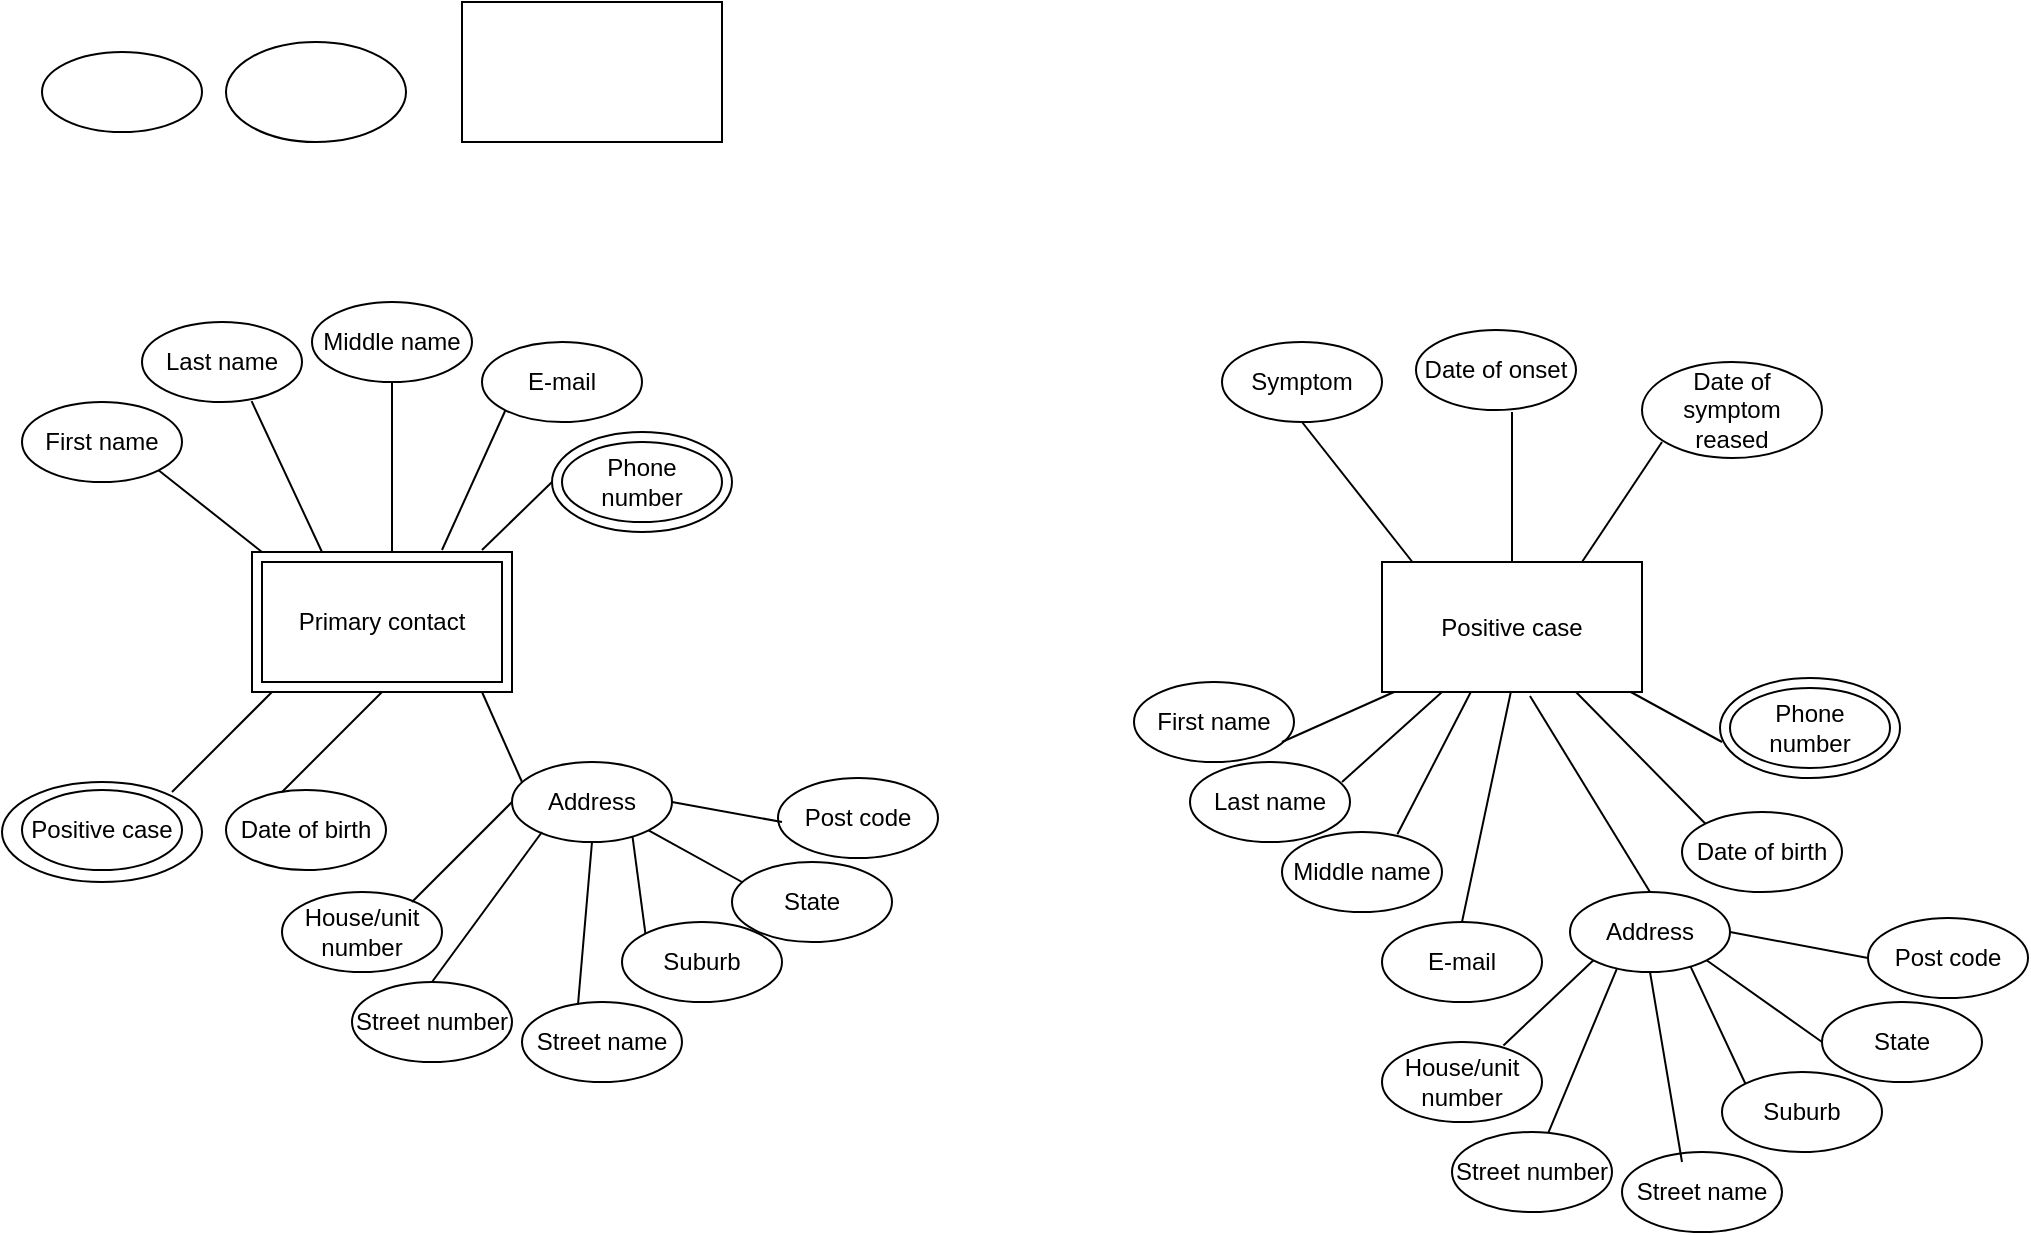 <mxfile version="14.9.8" type="github">
  <diagram id="R2lEEEUBdFMjLlhIrx00" name="Page-1">
    <mxGraphModel dx="1383" dy="1812" grid="1" gridSize="10" guides="1" tooltips="1" connect="1" arrows="1" fold="1" page="1" pageScale="1" pageWidth="1100" pageHeight="850" math="0" shadow="0" extFonts="Permanent Marker^https://fonts.googleapis.com/css?family=Permanent+Marker">
      <root>
        <mxCell id="0" />
        <mxCell id="1" parent="0" />
        <mxCell id="YlgnMmfE0ZR5ilOv5xmK-1" value="Primary contact" style="rounded=0;whiteSpace=wrap;html=1;" vertex="1" parent="1">
          <mxGeometry x="360" y="270" width="120" height="60" as="geometry" />
        </mxCell>
        <mxCell id="YlgnMmfE0ZR5ilOv5xmK-2" value="" style="rounded=0;whiteSpace=wrap;html=1;fillColor=none;" vertex="1" parent="1">
          <mxGeometry x="355" y="265" width="130" height="70" as="geometry" />
        </mxCell>
        <mxCell id="YlgnMmfE0ZR5ilOv5xmK-4" value="" style="endArrow=none;html=1;entryX=1;entryY=1;entryDx=0;entryDy=0;" edge="1" parent="1" target="YlgnMmfE0ZR5ilOv5xmK-8">
          <mxGeometry width="50" height="50" relative="1" as="geometry">
            <mxPoint x="360" y="265" as="sourcePoint" />
            <mxPoint x="365" y="230" as="targetPoint" />
          </mxGeometry>
        </mxCell>
        <mxCell id="YlgnMmfE0ZR5ilOv5xmK-5" value="" style="endArrow=none;html=1;entryX=0.685;entryY=0.99;entryDx=0;entryDy=0;entryPerimeter=0;" edge="1" parent="1" target="YlgnMmfE0ZR5ilOv5xmK-13">
          <mxGeometry width="50" height="50" relative="1" as="geometry">
            <mxPoint x="390" y="265" as="sourcePoint" />
            <mxPoint x="395" y="230" as="targetPoint" />
          </mxGeometry>
        </mxCell>
        <mxCell id="YlgnMmfE0ZR5ilOv5xmK-6" value="" style="endArrow=none;html=1;entryX=0;entryY=1;entryDx=0;entryDy=0;" edge="1" parent="1" target="YlgnMmfE0ZR5ilOv5xmK-15">
          <mxGeometry width="50" height="50" relative="1" as="geometry">
            <mxPoint x="450" y="264" as="sourcePoint" />
            <mxPoint x="455" y="214" as="targetPoint" />
          </mxGeometry>
        </mxCell>
        <mxCell id="YlgnMmfE0ZR5ilOv5xmK-7" value="" style="endArrow=none;html=1;entryX=0;entryY=0.5;entryDx=0;entryDy=0;" edge="1" parent="1" target="YlgnMmfE0ZR5ilOv5xmK-16">
          <mxGeometry width="50" height="50" relative="1" as="geometry">
            <mxPoint x="470" y="264" as="sourcePoint" />
            <mxPoint x="480" y="224" as="targetPoint" />
          </mxGeometry>
        </mxCell>
        <mxCell id="YlgnMmfE0ZR5ilOv5xmK-8" value="First name" style="ellipse;whiteSpace=wrap;html=1;fillColor=none;gradientColor=none;" vertex="1" parent="1">
          <mxGeometry x="240" y="190" width="80" height="40" as="geometry" />
        </mxCell>
        <mxCell id="YlgnMmfE0ZR5ilOv5xmK-9" value="" style="endArrow=none;html=1;entryX=0.5;entryY=1;entryDx=0;entryDy=0;" edge="1" parent="1" target="YlgnMmfE0ZR5ilOv5xmK-14">
          <mxGeometry width="50" height="50" relative="1" as="geometry">
            <mxPoint x="425" y="265" as="sourcePoint" />
            <mxPoint x="430" y="230" as="targetPoint" />
          </mxGeometry>
        </mxCell>
        <mxCell id="YlgnMmfE0ZR5ilOv5xmK-11" value="Phone number" style="ellipse;whiteSpace=wrap;html=1;fillColor=none;gradientColor=none;" vertex="1" parent="1">
          <mxGeometry x="510" y="210" width="80" height="40" as="geometry" />
        </mxCell>
        <mxCell id="YlgnMmfE0ZR5ilOv5xmK-13" value="Last name" style="ellipse;whiteSpace=wrap;html=1;fillColor=none;gradientColor=none;" vertex="1" parent="1">
          <mxGeometry x="300" y="150" width="80" height="40" as="geometry" />
        </mxCell>
        <mxCell id="YlgnMmfE0ZR5ilOv5xmK-14" value="Middle name" style="ellipse;whiteSpace=wrap;html=1;fillColor=none;gradientColor=none;" vertex="1" parent="1">
          <mxGeometry x="385" y="140" width="80" height="40" as="geometry" />
        </mxCell>
        <mxCell id="YlgnMmfE0ZR5ilOv5xmK-15" value="E-mail" style="ellipse;whiteSpace=wrap;html=1;fillColor=none;gradientColor=none;" vertex="1" parent="1">
          <mxGeometry x="470" y="160" width="80" height="40" as="geometry" />
        </mxCell>
        <mxCell id="YlgnMmfE0ZR5ilOv5xmK-16" value="" style="ellipse;whiteSpace=wrap;html=1;fillColor=none;gradientColor=none;" vertex="1" parent="1">
          <mxGeometry x="505" y="205" width="90" height="50" as="geometry" />
        </mxCell>
        <mxCell id="YlgnMmfE0ZR5ilOv5xmK-17" value="" style="endArrow=none;html=1;" edge="1" parent="1">
          <mxGeometry width="50" height="50" relative="1" as="geometry">
            <mxPoint x="315" y="385" as="sourcePoint" />
            <mxPoint x="365" y="335" as="targetPoint" />
          </mxGeometry>
        </mxCell>
        <mxCell id="YlgnMmfE0ZR5ilOv5xmK-18" value="" style="endArrow=none;html=1;" edge="1" parent="1">
          <mxGeometry width="50" height="50" relative="1" as="geometry">
            <mxPoint x="370" y="385" as="sourcePoint" />
            <mxPoint x="420" y="335" as="targetPoint" />
          </mxGeometry>
        </mxCell>
        <mxCell id="YlgnMmfE0ZR5ilOv5xmK-20" value="" style="endArrow=none;html=1;" edge="1" parent="1">
          <mxGeometry width="50" height="50" relative="1" as="geometry">
            <mxPoint x="490" y="380" as="sourcePoint" />
            <mxPoint x="470" y="335" as="targetPoint" />
          </mxGeometry>
        </mxCell>
        <mxCell id="YlgnMmfE0ZR5ilOv5xmK-21" value="" style="endArrow=none;html=1;exitX=0.5;exitY=0;exitDx=0;exitDy=0;" edge="1" parent="1" source="YlgnMmfE0ZR5ilOv5xmK-35">
          <mxGeometry width="50" height="50" relative="1" as="geometry">
            <mxPoint x="470" y="455" as="sourcePoint" />
            <mxPoint x="500" y="405" as="targetPoint" />
          </mxGeometry>
        </mxCell>
        <mxCell id="YlgnMmfE0ZR5ilOv5xmK-22" value="" style="endArrow=none;html=1;entryX=1;entryY=1;entryDx=0;entryDy=0;" edge="1" parent="1" target="YlgnMmfE0ZR5ilOv5xmK-32">
          <mxGeometry width="50" height="50" relative="1" as="geometry">
            <mxPoint x="600" y="430" as="sourcePoint" />
            <mxPoint x="595" y="380" as="targetPoint" />
          </mxGeometry>
        </mxCell>
        <mxCell id="YlgnMmfE0ZR5ilOv5xmK-23" value="" style="endArrow=none;html=1;" edge="1" parent="1">
          <mxGeometry width="50" height="50" relative="1" as="geometry">
            <mxPoint x="435" y="440" as="sourcePoint" />
            <mxPoint x="485" y="390" as="targetPoint" />
          </mxGeometry>
        </mxCell>
        <mxCell id="YlgnMmfE0ZR5ilOv5xmK-24" value="" style="endArrow=none;html=1;entryX=1;entryY=0.5;entryDx=0;entryDy=0;" edge="1" parent="1" target="YlgnMmfE0ZR5ilOv5xmK-32">
          <mxGeometry width="50" height="50" relative="1" as="geometry">
            <mxPoint x="620" y="400" as="sourcePoint" />
            <mxPoint x="610" y="400" as="targetPoint" />
          </mxGeometry>
        </mxCell>
        <mxCell id="YlgnMmfE0ZR5ilOv5xmK-25" value="" style="endArrow=none;html=1;entryX=0.753;entryY=0.93;entryDx=0;entryDy=0;entryPerimeter=0;exitX=0;exitY=0;exitDx=0;exitDy=0;" edge="1" parent="1" source="YlgnMmfE0ZR5ilOv5xmK-37" target="YlgnMmfE0ZR5ilOv5xmK-32">
          <mxGeometry width="50" height="50" relative="1" as="geometry">
            <mxPoint x="555" y="450" as="sourcePoint" />
            <mxPoint x="555" y="400" as="targetPoint" />
          </mxGeometry>
        </mxCell>
        <mxCell id="YlgnMmfE0ZR5ilOv5xmK-26" value="" style="endArrow=none;html=1;entryX=0.5;entryY=1;entryDx=0;entryDy=0;exitX=0.35;exitY=0.03;exitDx=0;exitDy=0;exitPerimeter=0;" edge="1" parent="1" source="YlgnMmfE0ZR5ilOv5xmK-36" target="YlgnMmfE0ZR5ilOv5xmK-32">
          <mxGeometry width="50" height="50" relative="1" as="geometry">
            <mxPoint x="510" y="460" as="sourcePoint" />
            <mxPoint x="535" y="410" as="targetPoint" />
          </mxGeometry>
        </mxCell>
        <mxCell id="YlgnMmfE0ZR5ilOv5xmK-28" value="" style="ellipse;whiteSpace=wrap;html=1;fillColor=none;gradientColor=none;" vertex="1" parent="1">
          <mxGeometry x="250" y="15" width="80" height="40" as="geometry" />
        </mxCell>
        <mxCell id="YlgnMmfE0ZR5ilOv5xmK-29" value="" style="ellipse;whiteSpace=wrap;html=1;fillColor=none;gradientColor=none;" vertex="1" parent="1">
          <mxGeometry x="230" y="380" width="100" height="50" as="geometry" />
        </mxCell>
        <mxCell id="YlgnMmfE0ZR5ilOv5xmK-30" style="edgeStyle=orthogonalEdgeStyle;rounded=0;orthogonalLoop=1;jettySize=auto;html=1;exitX=0.5;exitY=1;exitDx=0;exitDy=0;" edge="1" parent="1" source="YlgnMmfE0ZR5ilOv5xmK-29" target="YlgnMmfE0ZR5ilOv5xmK-29">
          <mxGeometry relative="1" as="geometry" />
        </mxCell>
        <mxCell id="YlgnMmfE0ZR5ilOv5xmK-32" value="Address" style="ellipse;whiteSpace=wrap;html=1;fillColor=none;gradientColor=none;" vertex="1" parent="1">
          <mxGeometry x="485" y="370" width="80" height="40" as="geometry" />
        </mxCell>
        <mxCell id="YlgnMmfE0ZR5ilOv5xmK-33" value="Date of birth" style="ellipse;whiteSpace=wrap;html=1;fillColor=none;gradientColor=none;" vertex="1" parent="1">
          <mxGeometry x="342" y="384" width="80" height="40" as="geometry" />
        </mxCell>
        <mxCell id="YlgnMmfE0ZR5ilOv5xmK-34" value="House/unit number" style="ellipse;whiteSpace=wrap;html=1;fillColor=none;gradientColor=none;" vertex="1" parent="1">
          <mxGeometry x="370" y="435" width="80" height="40" as="geometry" />
        </mxCell>
        <mxCell id="YlgnMmfE0ZR5ilOv5xmK-35" value="Street number" style="ellipse;whiteSpace=wrap;html=1;fillColor=none;gradientColor=none;" vertex="1" parent="1">
          <mxGeometry x="405" y="480" width="80" height="40" as="geometry" />
        </mxCell>
        <mxCell id="YlgnMmfE0ZR5ilOv5xmK-36" value="Street name" style="ellipse;whiteSpace=wrap;html=1;fillColor=none;gradientColor=none;" vertex="1" parent="1">
          <mxGeometry x="490" y="490" width="80" height="40" as="geometry" />
        </mxCell>
        <mxCell id="YlgnMmfE0ZR5ilOv5xmK-37" value="Suburb" style="ellipse;whiteSpace=wrap;html=1;fillColor=none;gradientColor=none;" vertex="1" parent="1">
          <mxGeometry x="540" y="450" width="80" height="40" as="geometry" />
        </mxCell>
        <mxCell id="YlgnMmfE0ZR5ilOv5xmK-38" value="State" style="ellipse;whiteSpace=wrap;html=1;fillColor=none;gradientColor=none;" vertex="1" parent="1">
          <mxGeometry x="595" y="420" width="80" height="40" as="geometry" />
        </mxCell>
        <mxCell id="YlgnMmfE0ZR5ilOv5xmK-39" value="Post code" style="ellipse;whiteSpace=wrap;html=1;fillColor=none;gradientColor=none;" vertex="1" parent="1">
          <mxGeometry x="618" y="378" width="80" height="40" as="geometry" />
        </mxCell>
        <mxCell id="YlgnMmfE0ZR5ilOv5xmK-40" value="Positive case" style="ellipse;whiteSpace=wrap;html=1;fillColor=none;gradientColor=none;" vertex="1" parent="1">
          <mxGeometry x="240" y="384" width="80" height="40" as="geometry" />
        </mxCell>
        <mxCell id="YlgnMmfE0ZR5ilOv5xmK-41" value="" style="ellipse;whiteSpace=wrap;html=1;fillColor=none;gradientColor=none;" vertex="1" parent="1">
          <mxGeometry x="342" y="10" width="90" height="50" as="geometry" />
        </mxCell>
        <mxCell id="YlgnMmfE0ZR5ilOv5xmK-42" value="" style="rounded=0;whiteSpace=wrap;html=1;fillColor=none;" vertex="1" parent="1">
          <mxGeometry x="460" y="-10" width="130" height="70" as="geometry" />
        </mxCell>
        <mxCell id="YlgnMmfE0ZR5ilOv5xmK-43" value="Positive case" style="rounded=0;whiteSpace=wrap;html=1;fillColor=none;" vertex="1" parent="1">
          <mxGeometry x="920" y="270" width="130" height="65" as="geometry" />
        </mxCell>
        <mxCell id="YlgnMmfE0ZR5ilOv5xmK-44" value="" style="endArrow=none;html=1;entryX=0.5;entryY=1;entryDx=0;entryDy=0;" edge="1" parent="1" target="YlgnMmfE0ZR5ilOv5xmK-47">
          <mxGeometry width="50" height="50" relative="1" as="geometry">
            <mxPoint x="935.2" y="270" as="sourcePoint" />
            <mxPoint x="900" y="194.6" as="targetPoint" />
          </mxGeometry>
        </mxCell>
        <mxCell id="YlgnMmfE0ZR5ilOv5xmK-45" value="" style="endArrow=none;html=1;exitX=0.5;exitY=0;exitDx=0;exitDy=0;" edge="1" parent="1" source="YlgnMmfE0ZR5ilOv5xmK-43">
          <mxGeometry width="50" height="50" relative="1" as="geometry">
            <mxPoint x="995.2" y="270" as="sourcePoint" />
            <mxPoint x="985" y="195" as="targetPoint" />
          </mxGeometry>
        </mxCell>
        <mxCell id="YlgnMmfE0ZR5ilOv5xmK-46" value="" style="endArrow=none;html=1;" edge="1" parent="1">
          <mxGeometry width="50" height="50" relative="1" as="geometry">
            <mxPoint x="1020" y="270" as="sourcePoint" />
            <mxPoint x="1060" y="210" as="targetPoint" />
          </mxGeometry>
        </mxCell>
        <mxCell id="YlgnMmfE0ZR5ilOv5xmK-47" value="Symptom" style="ellipse;whiteSpace=wrap;html=1;fillColor=none;gradientColor=none;" vertex="1" parent="1">
          <mxGeometry x="840" y="160" width="80" height="40" as="geometry" />
        </mxCell>
        <mxCell id="YlgnMmfE0ZR5ilOv5xmK-48" value="Date of onset" style="ellipse;whiteSpace=wrap;html=1;fillColor=none;gradientColor=none;" vertex="1" parent="1">
          <mxGeometry x="937" y="154" width="80" height="40" as="geometry" />
        </mxCell>
        <mxCell id="YlgnMmfE0ZR5ilOv5xmK-49" value="Date of symptom reased" style="ellipse;whiteSpace=wrap;html=1;fillColor=none;gradientColor=none;" vertex="1" parent="1">
          <mxGeometry x="1050" y="170" width="90" height="48" as="geometry" />
        </mxCell>
        <mxCell id="YlgnMmfE0ZR5ilOv5xmK-50" value="" style="endArrow=none;html=1;exitX=0.5;exitY=0;exitDx=0;exitDy=0;" edge="1" parent="1" source="YlgnMmfE0ZR5ilOv5xmK-61">
          <mxGeometry width="50" height="50" relative="1" as="geometry">
            <mxPoint x="980" y="410" as="sourcePoint" />
            <mxPoint x="984.41" y="335.0" as="targetPoint" />
          </mxGeometry>
        </mxCell>
        <mxCell id="YlgnMmfE0ZR5ilOv5xmK-51" value="" style="endArrow=none;html=1;" edge="1" parent="1">
          <mxGeometry width="50" height="50" relative="1" as="geometry">
            <mxPoint x="870" y="360" as="sourcePoint" />
            <mxPoint x="926.0" y="335" as="targetPoint" />
          </mxGeometry>
        </mxCell>
        <mxCell id="YlgnMmfE0ZR5ilOv5xmK-52" value="" style="endArrow=none;html=1;" edge="1" parent="1">
          <mxGeometry width="50" height="50" relative="1" as="geometry">
            <mxPoint x="900" y="380" as="sourcePoint" />
            <mxPoint x="950.0" y="335" as="targetPoint" />
          </mxGeometry>
        </mxCell>
        <mxCell id="YlgnMmfE0ZR5ilOv5xmK-53" value="" style="endArrow=none;html=1;exitX=0.5;exitY=0;exitDx=0;exitDy=0;" edge="1" parent="1" source="YlgnMmfE0ZR5ilOv5xmK-78">
          <mxGeometry width="50" height="50" relative="1" as="geometry">
            <mxPoint x="1030" y="460" as="sourcePoint" />
            <mxPoint x="994" y="337" as="targetPoint" />
          </mxGeometry>
        </mxCell>
        <mxCell id="YlgnMmfE0ZR5ilOv5xmK-54" value="" style="endArrow=none;html=1;exitX=0;exitY=0;exitDx=0;exitDy=0;" edge="1" parent="1" source="YlgnMmfE0ZR5ilOv5xmK-63">
          <mxGeometry width="50" height="50" relative="1" as="geometry">
            <mxPoint x="1040" y="410" as="sourcePoint" />
            <mxPoint x="1017.0" y="335" as="targetPoint" />
          </mxGeometry>
        </mxCell>
        <mxCell id="YlgnMmfE0ZR5ilOv5xmK-55" value="" style="endArrow=none;html=1;" edge="1" parent="1">
          <mxGeometry width="50" height="50" relative="1" as="geometry">
            <mxPoint x="1090" y="360" as="sourcePoint" />
            <mxPoint x="1044.41" y="335" as="targetPoint" />
          </mxGeometry>
        </mxCell>
        <mxCell id="YlgnMmfE0ZR5ilOv5xmK-56" value="" style="endArrow=none;html=1;exitX=0.721;exitY=0.029;exitDx=0;exitDy=0;exitPerimeter=0;" edge="1" parent="1" source="YlgnMmfE0ZR5ilOv5xmK-60">
          <mxGeometry width="50" height="50" relative="1" as="geometry">
            <mxPoint x="940" y="400" as="sourcePoint" />
            <mxPoint x="964.41" y="335" as="targetPoint" />
          </mxGeometry>
        </mxCell>
        <mxCell id="YlgnMmfE0ZR5ilOv5xmK-58" value="First name" style="ellipse;whiteSpace=wrap;html=1;fillColor=none;gradientColor=none;" vertex="1" parent="1">
          <mxGeometry x="796" y="330" width="80" height="40" as="geometry" />
        </mxCell>
        <mxCell id="YlgnMmfE0ZR5ilOv5xmK-59" value="Last name" style="ellipse;whiteSpace=wrap;html=1;fillColor=none;gradientColor=none;" vertex="1" parent="1">
          <mxGeometry x="824" y="370" width="80" height="40" as="geometry" />
        </mxCell>
        <mxCell id="YlgnMmfE0ZR5ilOv5xmK-60" value="Middle name" style="ellipse;whiteSpace=wrap;html=1;fillColor=none;gradientColor=none;" vertex="1" parent="1">
          <mxGeometry x="870" y="405" width="80" height="40" as="geometry" />
        </mxCell>
        <mxCell id="YlgnMmfE0ZR5ilOv5xmK-61" value="E-mail" style="ellipse;whiteSpace=wrap;html=1;fillColor=none;gradientColor=none;" vertex="1" parent="1">
          <mxGeometry x="920" y="450" width="80" height="40" as="geometry" />
        </mxCell>
        <mxCell id="YlgnMmfE0ZR5ilOv5xmK-63" value="Date of birth" style="ellipse;whiteSpace=wrap;html=1;fillColor=none;gradientColor=none;" vertex="1" parent="1">
          <mxGeometry x="1070" y="395" width="80" height="40" as="geometry" />
        </mxCell>
        <mxCell id="YlgnMmfE0ZR5ilOv5xmK-66" value="House/unit number" style="ellipse;whiteSpace=wrap;html=1;fillColor=none;gradientColor=none;" vertex="1" parent="1">
          <mxGeometry x="920" y="510" width="80" height="40" as="geometry" />
        </mxCell>
        <mxCell id="YlgnMmfE0ZR5ilOv5xmK-67" value="Street number" style="ellipse;whiteSpace=wrap;html=1;fillColor=none;gradientColor=none;" vertex="1" parent="1">
          <mxGeometry x="955" y="555" width="80" height="40" as="geometry" />
        </mxCell>
        <mxCell id="YlgnMmfE0ZR5ilOv5xmK-68" value="Street name" style="ellipse;whiteSpace=wrap;html=1;fillColor=none;gradientColor=none;" vertex="1" parent="1">
          <mxGeometry x="1040" y="565" width="80" height="40" as="geometry" />
        </mxCell>
        <mxCell id="YlgnMmfE0ZR5ilOv5xmK-69" value="Suburb" style="ellipse;whiteSpace=wrap;html=1;fillColor=none;gradientColor=none;" vertex="1" parent="1">
          <mxGeometry x="1090" y="525" width="80" height="40" as="geometry" />
        </mxCell>
        <mxCell id="YlgnMmfE0ZR5ilOv5xmK-70" value="State" style="ellipse;whiteSpace=wrap;html=1;fillColor=none;gradientColor=none;" vertex="1" parent="1">
          <mxGeometry x="1140" y="490" width="80" height="40" as="geometry" />
        </mxCell>
        <mxCell id="YlgnMmfE0ZR5ilOv5xmK-71" value="Post code" style="ellipse;whiteSpace=wrap;html=1;fillColor=none;gradientColor=none;" vertex="1" parent="1">
          <mxGeometry x="1163" y="448" width="80" height="40" as="geometry" />
        </mxCell>
        <mxCell id="YlgnMmfE0ZR5ilOv5xmK-72" value="" style="endArrow=none;html=1;entryX=0.292;entryY=0.964;entryDx=0;entryDy=0;entryPerimeter=0;" edge="1" parent="1" source="YlgnMmfE0ZR5ilOv5xmK-67" target="YlgnMmfE0ZR5ilOv5xmK-78">
          <mxGeometry width="50" height="50" relative="1" as="geometry">
            <mxPoint x="965" y="570" as="sourcePoint" />
            <mxPoint x="1020" y="495" as="targetPoint" />
          </mxGeometry>
        </mxCell>
        <mxCell id="YlgnMmfE0ZR5ilOv5xmK-73" value="" style="endArrow=none;html=1;entryX=1;entryY=1;entryDx=0;entryDy=0;exitX=0;exitY=0.5;exitDx=0;exitDy=0;" edge="1" parent="1" target="YlgnMmfE0ZR5ilOv5xmK-78" source="YlgnMmfE0ZR5ilOv5xmK-70">
          <mxGeometry width="50" height="50" relative="1" as="geometry">
            <mxPoint x="1120" y="520" as="sourcePoint" />
            <mxPoint x="1115" y="470" as="targetPoint" />
          </mxGeometry>
        </mxCell>
        <mxCell id="YlgnMmfE0ZR5ilOv5xmK-74" value="" style="endArrow=none;html=1;exitX=0.759;exitY=0.043;exitDx=0;exitDy=0;exitPerimeter=0;entryX=0;entryY=1;entryDx=0;entryDy=0;" edge="1" parent="1" source="YlgnMmfE0ZR5ilOv5xmK-66" target="YlgnMmfE0ZR5ilOv5xmK-78">
          <mxGeometry width="50" height="50" relative="1" as="geometry">
            <mxPoint x="955" y="530" as="sourcePoint" />
            <mxPoint x="1005" y="480" as="targetPoint" />
          </mxGeometry>
        </mxCell>
        <mxCell id="YlgnMmfE0ZR5ilOv5xmK-75" value="" style="endArrow=none;html=1;entryX=1;entryY=0.5;entryDx=0;entryDy=0;exitX=0;exitY=0.5;exitDx=0;exitDy=0;" edge="1" parent="1" target="YlgnMmfE0ZR5ilOv5xmK-78" source="YlgnMmfE0ZR5ilOv5xmK-71">
          <mxGeometry width="50" height="50" relative="1" as="geometry">
            <mxPoint x="1140" y="490" as="sourcePoint" />
            <mxPoint x="1130" y="490" as="targetPoint" />
          </mxGeometry>
        </mxCell>
        <mxCell id="YlgnMmfE0ZR5ilOv5xmK-76" value="" style="endArrow=none;html=1;entryX=0.753;entryY=0.93;entryDx=0;entryDy=0;entryPerimeter=0;exitX=0;exitY=0;exitDx=0;exitDy=0;" edge="1" parent="1" source="YlgnMmfE0ZR5ilOv5xmK-69" target="YlgnMmfE0ZR5ilOv5xmK-78">
          <mxGeometry width="50" height="50" relative="1" as="geometry">
            <mxPoint x="1071.716" y="545.858" as="sourcePoint" />
            <mxPoint x="1075" y="490" as="targetPoint" />
          </mxGeometry>
        </mxCell>
        <mxCell id="YlgnMmfE0ZR5ilOv5xmK-77" value="" style="endArrow=none;html=1;entryX=0.5;entryY=1;entryDx=0;entryDy=0;" edge="1" parent="1" target="YlgnMmfE0ZR5ilOv5xmK-78">
          <mxGeometry width="50" height="50" relative="1" as="geometry">
            <mxPoint x="1070" y="570" as="sourcePoint" />
            <mxPoint x="1055" y="500" as="targetPoint" />
          </mxGeometry>
        </mxCell>
        <mxCell id="YlgnMmfE0ZR5ilOv5xmK-78" value="Address" style="ellipse;whiteSpace=wrap;html=1;fillColor=none;gradientColor=none;" vertex="1" parent="1">
          <mxGeometry x="1014" y="435" width="80" height="40" as="geometry" />
        </mxCell>
        <mxCell id="YlgnMmfE0ZR5ilOv5xmK-83" value="Phone number" style="ellipse;whiteSpace=wrap;html=1;fillColor=none;gradientColor=none;" vertex="1" parent="1">
          <mxGeometry x="1094" y="333" width="80" height="40" as="geometry" />
        </mxCell>
        <mxCell id="YlgnMmfE0ZR5ilOv5xmK-84" value="" style="ellipse;whiteSpace=wrap;html=1;fillColor=none;gradientColor=none;" vertex="1" parent="1">
          <mxGeometry x="1089" y="328" width="90" height="50" as="geometry" />
        </mxCell>
      </root>
    </mxGraphModel>
  </diagram>
</mxfile>
